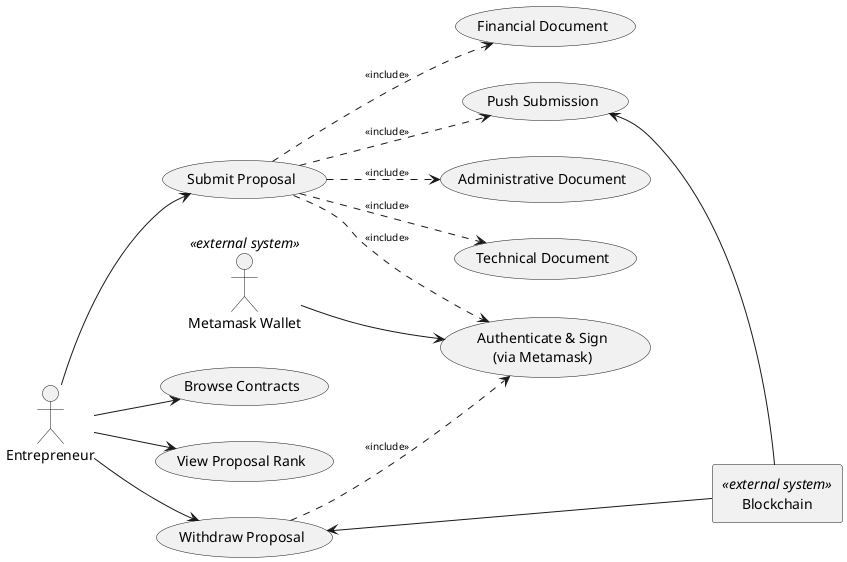 @startuml entrepreneur-usecase
left to right direction
skinparam ArrowFontSize 10

' -- Actors --
actor "Entrepreneur" as Entrepreneur
actor "Metamask Wallet" as Metamask <<external system>>
rectangle "Blockchain" as Blockchain <<external system>>

' -- Use Cases --
usecase "Submit Proposal" as SubmitProposal
usecase "Withdraw Proposal" as WithdrawProposal
usecase "Browse Contracts" as BrowseContracts
usecase "View Proposal Rank" as ViewRank
usecase "Administrative Document" as AdminDoc
usecase "Technical Document" as TechDoc
usecase "Financial Document" as FiDoc
usecase "Authenticate & Sign\n(via Metamask)" as AuthMeta
usecase "Push Submission" as PushProposal

' -- Actor-Use Case Links --
Entrepreneur --> SubmitProposal
Entrepreneur --> WithdrawProposal
Entrepreneur --> BrowseContracts
Entrepreneur --> ViewRank

' -- Include and Extend Relationships --
SubmitProposal ..> AuthMeta : <<include>>
SubmitProposal ..> PushProposal : <<include>>
SubmitProposal ..> AdminDoc: <<include>>
SubmitProposal ..> TechDoc: <<include>>
SubmitProposal ..> FiDoc: <<include>>

WithdrawProposal ..> AuthMeta : <<include>>

' -- Blockchain connections --
PushProposal <-- Blockchain
WithdrawProposal <-- Blockchain
Metamask --> AuthMeta

@enduml